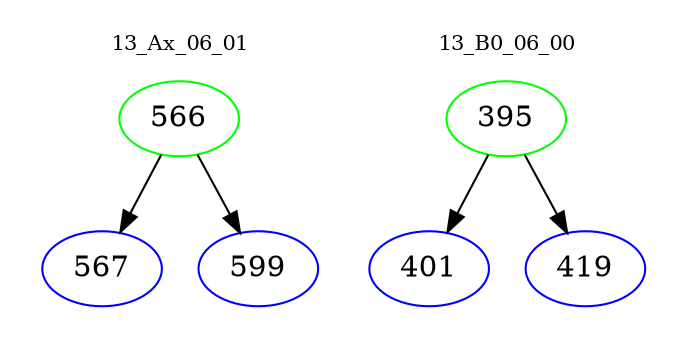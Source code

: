digraph{
subgraph cluster_0 {
color = white
label = "13_Ax_06_01";
fontsize=10;
T0_566 [label="566", color="green"]
T0_566 -> T0_567 [color="black"]
T0_567 [label="567", color="blue"]
T0_566 -> T0_599 [color="black"]
T0_599 [label="599", color="blue"]
}
subgraph cluster_1 {
color = white
label = "13_B0_06_00";
fontsize=10;
T1_395 [label="395", color="green"]
T1_395 -> T1_401 [color="black"]
T1_401 [label="401", color="blue"]
T1_395 -> T1_419 [color="black"]
T1_419 [label="419", color="blue"]
}
}
